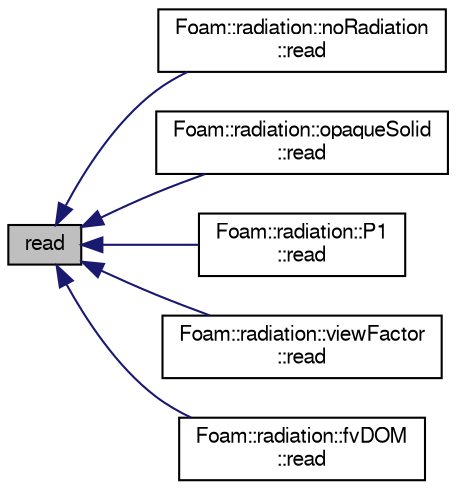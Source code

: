 digraph "read"
{
  bgcolor="transparent";
  edge [fontname="FreeSans",fontsize="10",labelfontname="FreeSans",labelfontsize="10"];
  node [fontname="FreeSans",fontsize="10",shape=record];
  rankdir="LR";
  Node949 [label="read",height=0.2,width=0.4,color="black", fillcolor="grey75", style="filled", fontcolor="black"];
  Node949 -> Node950 [dir="back",color="midnightblue",fontsize="10",style="solid",fontname="FreeSans"];
  Node950 [label="Foam::radiation::noRadiation\l::read",height=0.2,width=0.4,color="black",URL="$a30030.html#af816873151ddb0126e98bb2f914d8ed5",tooltip="Read radiationProperties dictionary. "];
  Node949 -> Node951 [dir="back",color="midnightblue",fontsize="10",style="solid",fontname="FreeSans"];
  Node951 [label="Foam::radiation::opaqueSolid\l::read",height=0.2,width=0.4,color="black",URL="$a30034.html#af816873151ddb0126e98bb2f914d8ed5",tooltip="Read radiationProperties dictionary. "];
  Node949 -> Node952 [dir="back",color="midnightblue",fontsize="10",style="solid",fontname="FreeSans"];
  Node952 [label="Foam::radiation::P1\l::read",height=0.2,width=0.4,color="black",URL="$a30038.html#af816873151ddb0126e98bb2f914d8ed5",tooltip="Read radiation properties dictionary. "];
  Node949 -> Node953 [dir="back",color="midnightblue",fontsize="10",style="solid",fontname="FreeSans"];
  Node953 [label="Foam::radiation::viewFactor\l::read",height=0.2,width=0.4,color="black",URL="$a30046.html#af816873151ddb0126e98bb2f914d8ed5",tooltip="Read radiation properties dictionary. "];
  Node949 -> Node954 [dir="back",color="midnightblue",fontsize="10",style="solid",fontname="FreeSans"];
  Node954 [label="Foam::radiation::fvDOM\l::read",height=0.2,width=0.4,color="black",URL="$a30022.html#af816873151ddb0126e98bb2f914d8ed5",tooltip="Read radiation properties dictionary. "];
}
